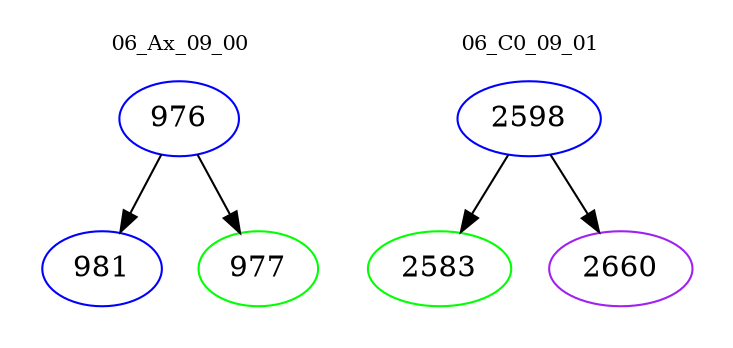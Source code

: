 digraph{
subgraph cluster_0 {
color = white
label = "06_Ax_09_00";
fontsize=10;
T0_976 [label="976", color="blue"]
T0_976 -> T0_981 [color="black"]
T0_981 [label="981", color="blue"]
T0_976 -> T0_977 [color="black"]
T0_977 [label="977", color="green"]
}
subgraph cluster_1 {
color = white
label = "06_C0_09_01";
fontsize=10;
T1_2598 [label="2598", color="blue"]
T1_2598 -> T1_2583 [color="black"]
T1_2583 [label="2583", color="green"]
T1_2598 -> T1_2660 [color="black"]
T1_2660 [label="2660", color="purple"]
}
}
